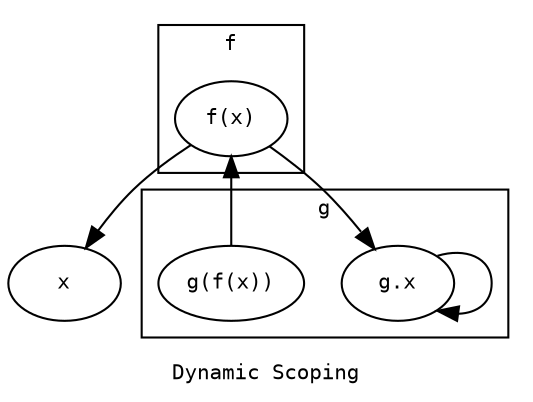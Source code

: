 
digraph G {
  label="Dynamic Scoping"
  graph [fontname="Monospace",fontsize="10"]
  node [fontname="Monospace",fontsize="10"]
  x
  subgraph cluster0 {
    label="f";
    "f(x)"
  }
  subgraph cluster1 {
    label="g";
    "g.x"
    "g(f(x))"
  }
  "g.x" -> "g.x"
  "g(f(x))" -> "f(x)" -> "g.x"
  "f(x)" -> x
}

